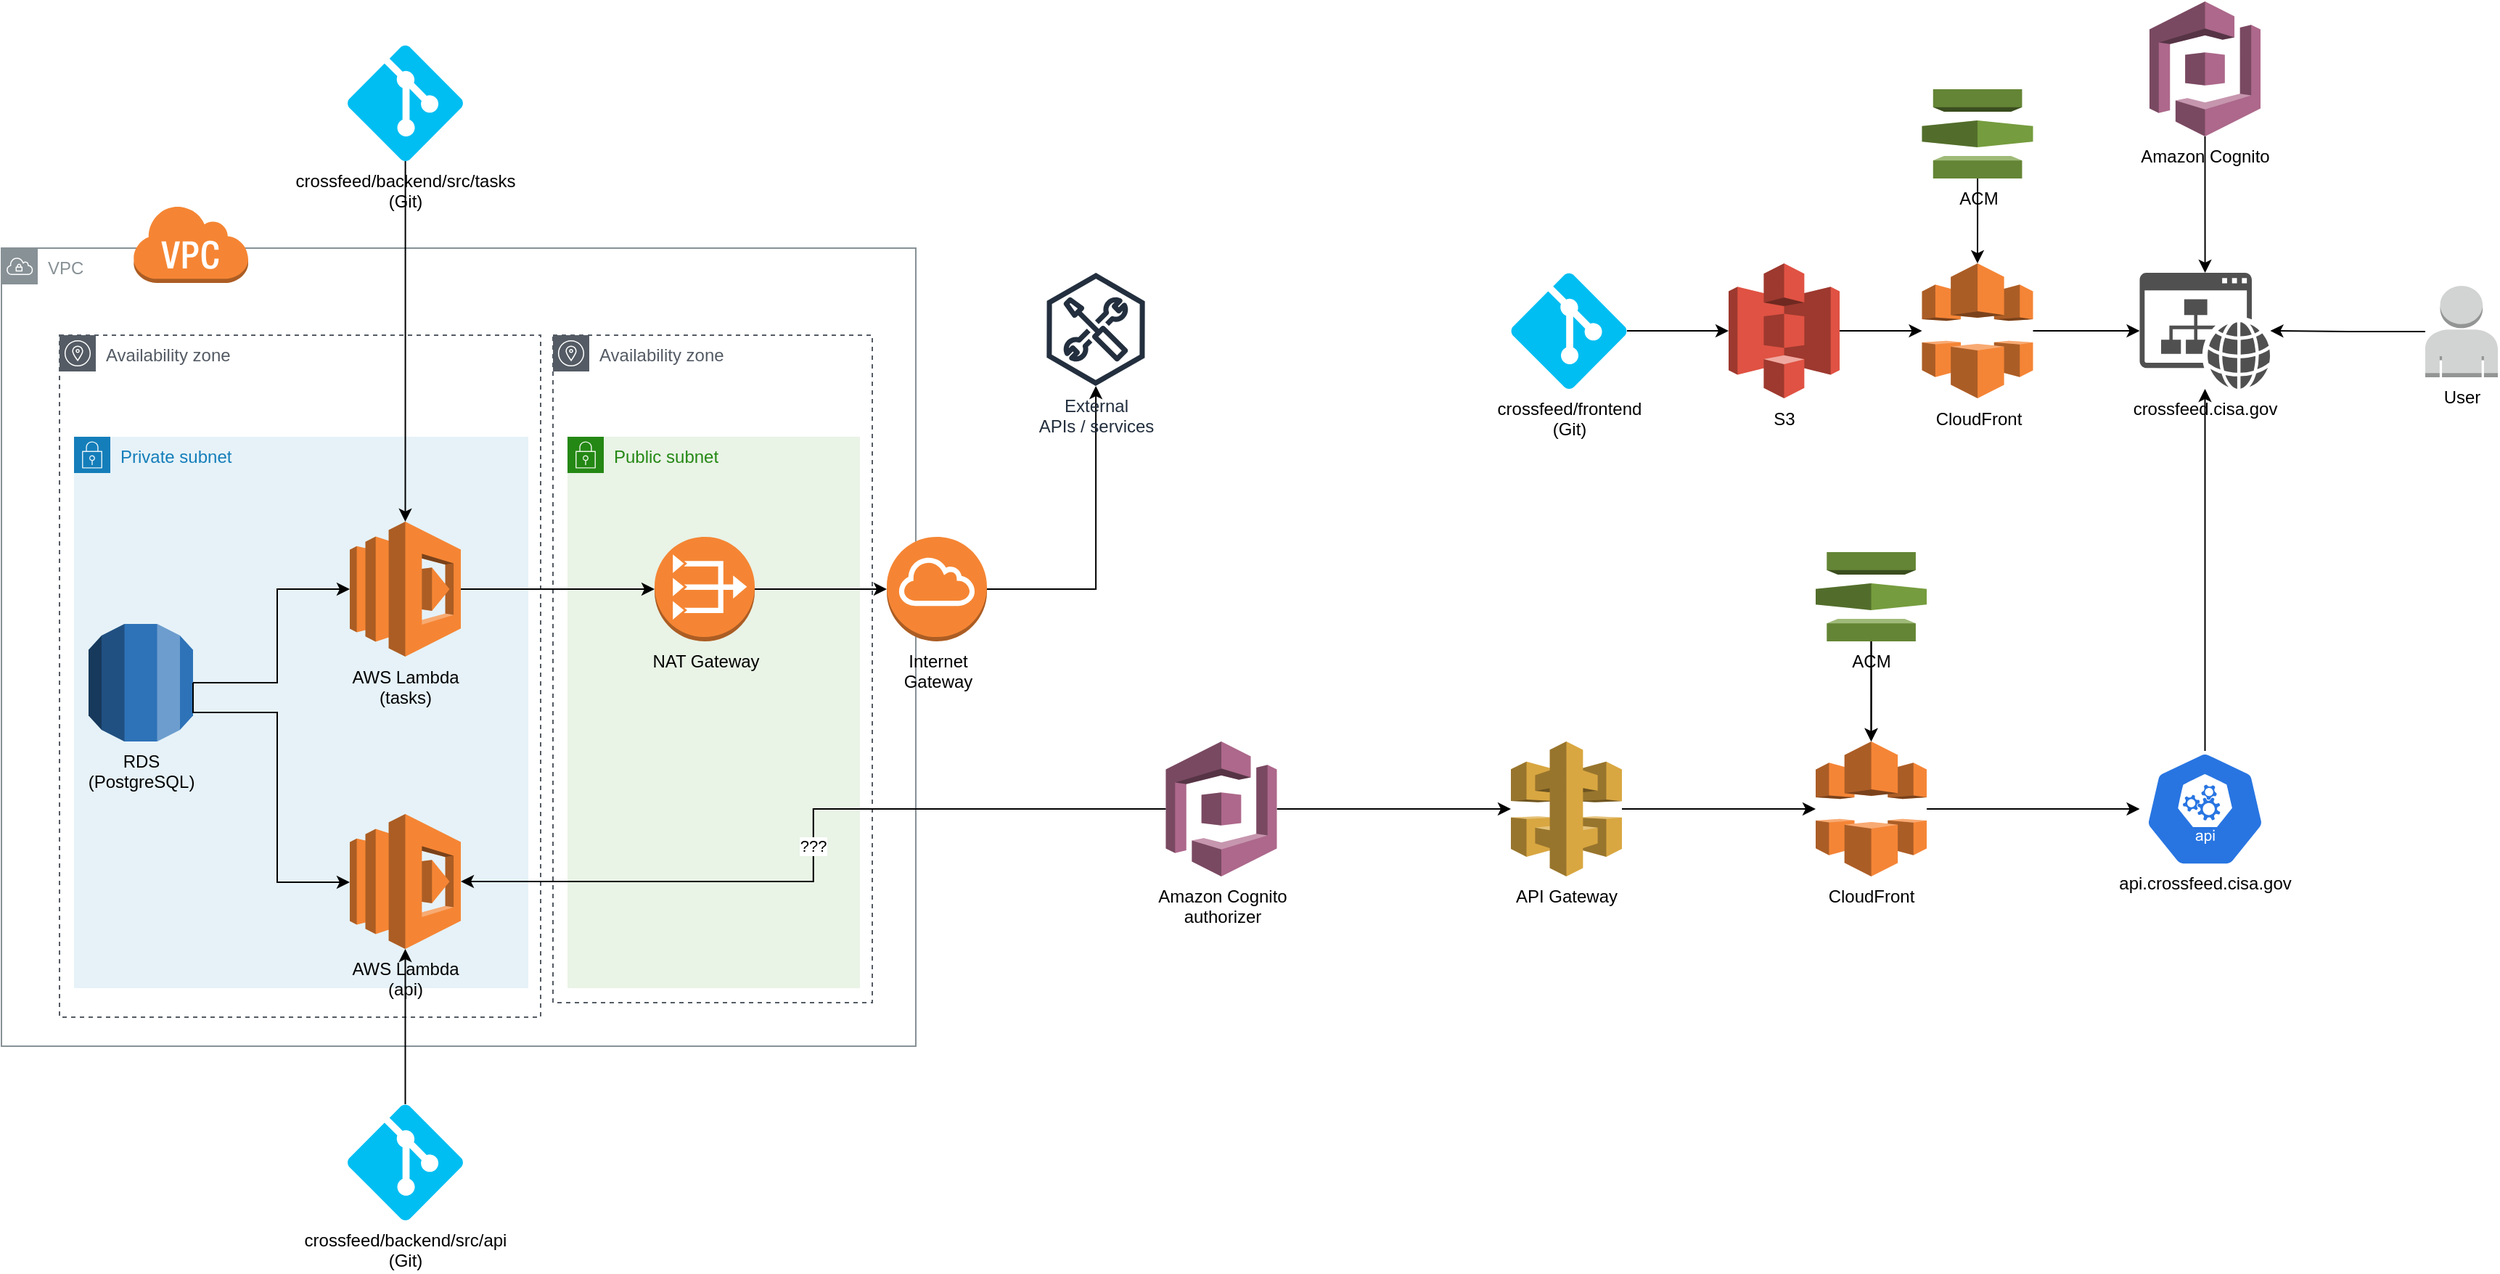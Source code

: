 <mxfile version="13.3.5" type="device"><diagram id="aEBbXo_w1Leq9LPv0APb" name="Page-1"><mxGraphModel dx="2430" dy="1204" grid="1" gridSize="10" guides="1" tooltips="1" connect="1" arrows="1" fold="1" page="1" pageScale="1" pageWidth="850" pageHeight="1100" math="0" shadow="0"><root><mxCell id="0"/><mxCell id="1" parent="0"/><mxCell id="e6rOwvvQkoEXDBLRBL09-20" value="VPC" style="outlineConnect=0;gradientColor=none;html=1;whiteSpace=wrap;fontSize=12;fontStyle=0;shape=mxgraph.aws4.group;grIcon=mxgraph.aws4.group_vpc;strokeColor=#879196;fillColor=none;verticalAlign=top;align=left;spacingLeft=30;fontColor=#879196;dashed=0;" vertex="1" parent="1"><mxGeometry x="-10" y="400" width="630" height="550" as="geometry"/></mxCell><mxCell id="e6rOwvvQkoEXDBLRBL09-15" value="Availability zone" style="outlineConnect=0;gradientColor=none;html=1;whiteSpace=wrap;fontSize=12;fontStyle=0;shape=mxgraph.aws4.group;grIcon=mxgraph.aws4.group_availability_zone;strokeColor=#545B64;fillColor=none;verticalAlign=top;align=left;spacingLeft=30;fontColor=#545B64;dashed=1;" vertex="1" parent="1"><mxGeometry x="370" y="460" width="220" height="460" as="geometry"/></mxCell><mxCell id="e6rOwvvQkoEXDBLRBL09-7" value="Public subnet" style="points=[[0,0],[0.25,0],[0.5,0],[0.75,0],[1,0],[1,0.25],[1,0.5],[1,0.75],[1,1],[0.75,1],[0.5,1],[0.25,1],[0,1],[0,0.75],[0,0.5],[0,0.25]];outlineConnect=0;gradientColor=none;html=1;whiteSpace=wrap;fontSize=12;fontStyle=0;shape=mxgraph.aws4.group;grIcon=mxgraph.aws4.group_security_group;grStroke=0;strokeColor=#248814;fillColor=#E9F3E6;verticalAlign=top;align=left;spacingLeft=30;fontColor=#248814;dashed=0;" vertex="1" parent="1"><mxGeometry x="380" y="530" width="201.5" height="380" as="geometry"/></mxCell><mxCell id="e6rOwvvQkoEXDBLRBL09-24" value="Availability zone" style="outlineConnect=0;gradientColor=none;html=1;whiteSpace=wrap;fontSize=12;fontStyle=0;shape=mxgraph.aws4.group;grIcon=mxgraph.aws4.group_availability_zone;strokeColor=#545B64;fillColor=none;verticalAlign=top;align=left;spacingLeft=30;fontColor=#545B64;dashed=1;" vertex="1" parent="1"><mxGeometry x="30" y="460" width="331.5" height="470" as="geometry"/></mxCell><mxCell id="e6rOwvvQkoEXDBLRBL09-66" style="edgeStyle=orthogonalEdgeStyle;rounded=0;orthogonalLoop=1;jettySize=auto;html=1;entryX=0;entryY=0.5;entryDx=0;entryDy=0;entryPerimeter=0;" edge="1" parent="1" source="e6rOwvvQkoEXDBLRBL09-1" target="e6rOwvvQkoEXDBLRBL09-2"><mxGeometry relative="1" as="geometry"/></mxCell><mxCell id="e6rOwvvQkoEXDBLRBL09-1" value="S3" style="outlineConnect=0;dashed=0;verticalLabelPosition=bottom;verticalAlign=top;align=center;html=1;shape=mxgraph.aws3.s3;fillColor=#E05243;gradientColor=none;" vertex="1" parent="1"><mxGeometry x="1180" y="410.5" width="76.5" height="93" as="geometry"/></mxCell><mxCell id="e6rOwvvQkoEXDBLRBL09-65" style="edgeStyle=orthogonalEdgeStyle;rounded=0;orthogonalLoop=1;jettySize=auto;html=1;" edge="1" parent="1" source="e6rOwvvQkoEXDBLRBL09-2" target="e6rOwvvQkoEXDBLRBL09-58"><mxGeometry relative="1" as="geometry"/></mxCell><mxCell id="e6rOwvvQkoEXDBLRBL09-2" value="CloudFront" style="outlineConnect=0;dashed=0;verticalLabelPosition=bottom;verticalAlign=top;align=center;html=1;shape=mxgraph.aws3.cloudfront;fillColor=#F58536;gradientColor=none;" vertex="1" parent="1"><mxGeometry x="1313.25" y="410.5" width="76.5" height="93" as="geometry"/></mxCell><mxCell id="e6rOwvvQkoEXDBLRBL09-47" style="edgeStyle=orthogonalEdgeStyle;rounded=0;orthogonalLoop=1;jettySize=auto;html=1;exitX=1;exitY=0.5;exitDx=0;exitDy=0;exitPerimeter=0;" edge="1" parent="1" source="e6rOwvvQkoEXDBLRBL09-4" target="e6rOwvvQkoEXDBLRBL09-43"><mxGeometry relative="1" as="geometry"/></mxCell><mxCell id="e6rOwvvQkoEXDBLRBL09-4" value="Amazon Cognito&lt;br&gt;authorizer" style="outlineConnect=0;dashed=0;verticalLabelPosition=bottom;verticalAlign=top;align=center;html=1;shape=mxgraph.aws3.cognito;fillColor=#AD688B;gradientColor=none;" vertex="1" parent="1"><mxGeometry x="792.25" y="740" width="76.5" height="93" as="geometry"/></mxCell><mxCell id="e6rOwvvQkoEXDBLRBL09-19" value="" style="outlineConnect=0;dashed=0;verticalLabelPosition=bottom;verticalAlign=top;align=center;html=1;shape=mxgraph.aws3.virtual_private_cloud;fillColor=#F58534;gradientColor=none;" vertex="1" parent="1"><mxGeometry x="80.5" y="370" width="79.5" height="54" as="geometry"/></mxCell><mxCell id="e6rOwvvQkoEXDBLRBL09-9" value="Private subnet" style="points=[[0,0],[0.25,0],[0.5,0],[0.75,0],[1,0],[1,0.25],[1,0.5],[1,0.75],[1,1],[0.75,1],[0.5,1],[0.25,1],[0,1],[0,0.75],[0,0.5],[0,0.25]];outlineConnect=0;gradientColor=none;html=1;whiteSpace=wrap;fontSize=12;fontStyle=0;shape=mxgraph.aws4.group;grIcon=mxgraph.aws4.group_security_group;grStroke=0;strokeColor=#147EBA;fillColor=#E6F2F8;verticalAlign=top;align=left;spacingLeft=30;fontColor=#147EBA;dashed=0;" vertex="1" parent="1"><mxGeometry x="40" y="530" width="313" height="380" as="geometry"/></mxCell><mxCell id="e6rOwvvQkoEXDBLRBL09-29" style="edgeStyle=orthogonalEdgeStyle;rounded=0;orthogonalLoop=1;jettySize=auto;html=1;entryX=0;entryY=0.5;entryDx=0;entryDy=0;entryPerimeter=0;" edge="1" parent="1" source="e6rOwvvQkoEXDBLRBL09-27" target="e6rOwvvQkoEXDBLRBL09-10"><mxGeometry relative="1" as="geometry"><Array as="points"><mxPoint x="180" y="699"/><mxPoint x="180" y="635"/></Array></mxGeometry></mxCell><mxCell id="e6rOwvvQkoEXDBLRBL09-30" style="edgeStyle=orthogonalEdgeStyle;rounded=0;orthogonalLoop=1;jettySize=auto;html=1;exitX=1;exitY=0.5;exitDx=0;exitDy=0;exitPerimeter=0;" edge="1" parent="1" source="e6rOwvvQkoEXDBLRBL09-10" target="e6rOwvvQkoEXDBLRBL09-13"><mxGeometry relative="1" as="geometry"/></mxCell><mxCell id="e6rOwvvQkoEXDBLRBL09-10" value="AWS Lambda&lt;br&gt;(tasks)" style="outlineConnect=0;dashed=0;verticalLabelPosition=bottom;verticalAlign=top;align=center;html=1;shape=mxgraph.aws3.lambda;fillColor=#F58534;gradientColor=none;" vertex="1" parent="1"><mxGeometry x="230" y="588.5" width="76.5" height="93" as="geometry"/></mxCell><mxCell id="e6rOwvvQkoEXDBLRBL09-27" value="RDS&lt;br&gt;(PostgreSQL)" style="outlineConnect=0;dashed=0;verticalLabelPosition=bottom;verticalAlign=top;align=center;html=1;shape=mxgraph.aws3.rds;fillColor=#2E73B8;gradientColor=none;" vertex="1" parent="1"><mxGeometry x="50" y="659" width="72" height="81" as="geometry"/></mxCell><mxCell id="e6rOwvvQkoEXDBLRBL09-13" value="NAT Gateway" style="outlineConnect=0;dashed=0;verticalLabelPosition=bottom;verticalAlign=top;align=center;html=1;shape=mxgraph.aws3.vpc_nat_gateway;fillColor=#F58534;gradientColor=none;" vertex="1" parent="1"><mxGeometry x="440" y="599" width="69" height="72" as="geometry"/></mxCell><mxCell id="e6rOwvvQkoEXDBLRBL09-93" style="edgeStyle=orthogonalEdgeStyle;rounded=0;orthogonalLoop=1;jettySize=auto;html=1;exitX=1;exitY=0.5;exitDx=0;exitDy=0;exitPerimeter=0;" edge="1" parent="1" source="e6rOwvvQkoEXDBLRBL09-21" target="e6rOwvvQkoEXDBLRBL09-57"><mxGeometry relative="1" as="geometry"/></mxCell><mxCell id="e6rOwvvQkoEXDBLRBL09-21" value="Internet&lt;br&gt;Gateway" style="outlineConnect=0;dashed=0;verticalLabelPosition=bottom;verticalAlign=top;align=center;html=1;shape=mxgraph.aws3.internet_gateway;fillColor=#F58534;gradientColor=none;" vertex="1" parent="1"><mxGeometry x="600" y="599" width="69" height="72" as="geometry"/></mxCell><mxCell id="e6rOwvvQkoEXDBLRBL09-34" style="edgeStyle=orthogonalEdgeStyle;rounded=0;orthogonalLoop=1;jettySize=auto;html=1;" edge="1" parent="1" source="e6rOwvvQkoEXDBLRBL09-13" target="e6rOwvvQkoEXDBLRBL09-21"><mxGeometry relative="1" as="geometry"><mxPoint x="509" y="635" as="sourcePoint"/><mxPoint x="720" y="565" as="targetPoint"/><Array as="points"><mxPoint x="610" y="635"/></Array></mxGeometry></mxCell><mxCell id="e6rOwvvQkoEXDBLRBL09-39" style="edgeStyle=orthogonalEdgeStyle;rounded=0;orthogonalLoop=1;jettySize=auto;html=1;exitX=1;exitY=0.5;exitDx=0;exitDy=0;exitPerimeter=0;" edge="1" parent="1" source="e6rOwvvQkoEXDBLRBL09-27" target="e6rOwvvQkoEXDBLRBL09-38"><mxGeometry relative="1" as="geometry"><Array as="points"><mxPoint x="122" y="720"/><mxPoint x="180" y="720"/><mxPoint x="180" y="837"/></Array></mxGeometry></mxCell><mxCell id="e6rOwvvQkoEXDBLRBL09-91" value="???" style="edgeStyle=orthogonalEdgeStyle;rounded=0;orthogonalLoop=1;jettySize=auto;html=1;entryX=1;entryY=0.5;entryDx=0;entryDy=0;entryPerimeter=0;" edge="1" parent="1" source="e6rOwvvQkoEXDBLRBL09-4" target="e6rOwvvQkoEXDBLRBL09-38"><mxGeometry relative="1" as="geometry"/></mxCell><mxCell id="e6rOwvvQkoEXDBLRBL09-38" value="AWS Lambda&lt;br&gt;(api)" style="outlineConnect=0;dashed=0;verticalLabelPosition=bottom;verticalAlign=top;align=center;html=1;shape=mxgraph.aws3.lambda;fillColor=#F58534;gradientColor=none;" vertex="1" parent="1"><mxGeometry x="230" y="790" width="76.5" height="93" as="geometry"/></mxCell><mxCell id="e6rOwvvQkoEXDBLRBL09-51" style="edgeStyle=orthogonalEdgeStyle;rounded=0;orthogonalLoop=1;jettySize=auto;html=1;entryX=0;entryY=0.5;entryDx=0;entryDy=0;entryPerimeter=0;" edge="1" parent="1" source="e6rOwvvQkoEXDBLRBL09-43" target="e6rOwvvQkoEXDBLRBL09-50"><mxGeometry relative="1" as="geometry"/></mxCell><mxCell id="e6rOwvvQkoEXDBLRBL09-43" value="API Gateway" style="outlineConnect=0;dashed=0;verticalLabelPosition=bottom;verticalAlign=top;align=center;html=1;shape=mxgraph.aws3.api_gateway;fillColor=#D9A741;gradientColor=none;" vertex="1" parent="1"><mxGeometry x="1030" y="740" width="76.5" height="93" as="geometry"/></mxCell><mxCell id="e6rOwvvQkoEXDBLRBL09-62" style="edgeStyle=orthogonalEdgeStyle;rounded=0;orthogonalLoop=1;jettySize=auto;html=1;exitX=1;exitY=0.5;exitDx=0;exitDy=0;exitPerimeter=0;" edge="1" parent="1" source="e6rOwvvQkoEXDBLRBL09-50" target="e6rOwvvQkoEXDBLRBL09-56"><mxGeometry relative="1" as="geometry"/></mxCell><mxCell id="e6rOwvvQkoEXDBLRBL09-50" value="CloudFront" style="outlineConnect=0;dashed=0;verticalLabelPosition=bottom;verticalAlign=top;align=center;html=1;shape=mxgraph.aws3.cloudfront;fillColor=#F58536;gradientColor=none;" vertex="1" parent="1"><mxGeometry x="1240" y="740" width="76.5" height="93" as="geometry"/></mxCell><mxCell id="e6rOwvvQkoEXDBLRBL09-55" style="edgeStyle=orthogonalEdgeStyle;rounded=0;orthogonalLoop=1;jettySize=auto;html=1;exitX=0.5;exitY=1;exitDx=0;exitDy=0;exitPerimeter=0;" edge="1" parent="1" source="e6rOwvvQkoEXDBLRBL09-52" target="e6rOwvvQkoEXDBLRBL09-50"><mxGeometry relative="1" as="geometry"/></mxCell><mxCell id="e6rOwvvQkoEXDBLRBL09-59" value="" style="edgeStyle=orthogonalEdgeStyle;rounded=0;orthogonalLoop=1;jettySize=auto;html=1;" edge="1" parent="1" source="e6rOwvvQkoEXDBLRBL09-52" target="e6rOwvvQkoEXDBLRBL09-50"><mxGeometry relative="1" as="geometry"/></mxCell><mxCell id="e6rOwvvQkoEXDBLRBL09-52" value="ACM" style="outlineConnect=0;dashed=0;verticalLabelPosition=bottom;verticalAlign=top;align=center;html=1;shape=mxgraph.aws3.certificate_manager;fillColor=#759C3E;gradientColor=none;" vertex="1" parent="1"><mxGeometry x="1240" y="609.5" width="76.5" height="61.5" as="geometry"/></mxCell><mxCell id="e6rOwvvQkoEXDBLRBL09-79" style="edgeStyle=orthogonalEdgeStyle;rounded=0;orthogonalLoop=1;jettySize=auto;html=1;exitX=0.5;exitY=0;exitDx=0;exitDy=0;exitPerimeter=0;" edge="1" parent="1" source="e6rOwvvQkoEXDBLRBL09-56" target="e6rOwvvQkoEXDBLRBL09-58"><mxGeometry relative="1" as="geometry"/></mxCell><mxCell id="e6rOwvvQkoEXDBLRBL09-56" value="&lt;br&gt;&lt;br&gt;&lt;br&gt;&lt;br&gt;&lt;br&gt;&lt;br&gt;&lt;br&gt;api.crossfeed.cisa.gov" style="html=1;dashed=0;whitespace=wrap;fillColor=#2875E2;strokeColor=#ffffff;points=[[0.005,0.63,0],[0.1,0.2,0],[0.9,0.2,0],[0.5,0,0],[0.995,0.63,0],[0.72,0.99,0],[0.5,1,0],[0.28,0.99,0]];shape=mxgraph.kubernetes.icon;prIcon=api" vertex="1" parent="1"><mxGeometry x="1463.25" y="746.5" width="90" height="80" as="geometry"/></mxCell><mxCell id="e6rOwvvQkoEXDBLRBL09-57" value="External&lt;br&gt;APIs / services" style="outlineConnect=0;fontColor=#232F3E;gradientColor=none;fillColor=#232F3E;strokeColor=none;dashed=0;verticalLabelPosition=bottom;verticalAlign=top;align=center;html=1;fontSize=12;fontStyle=0;aspect=fixed;pointerEvents=1;shape=mxgraph.aws4.external_toolkit;" vertex="1" parent="1"><mxGeometry x="710" y="417" width="68" height="78" as="geometry"/></mxCell><mxCell id="e6rOwvvQkoEXDBLRBL09-58" value="crossfeed.cisa.gov" style="pointerEvents=1;shadow=0;dashed=0;html=1;strokeColor=none;fillColor=#505050;labelPosition=center;verticalLabelPosition=bottom;verticalAlign=top;outlineConnect=0;align=center;shape=mxgraph.office.concepts.website;" vertex="1" parent="1"><mxGeometry x="1463.25" y="417" width="90" height="80" as="geometry"/></mxCell><mxCell id="e6rOwvvQkoEXDBLRBL09-60" value="" style="edgeStyle=orthogonalEdgeStyle;rounded=0;orthogonalLoop=1;jettySize=auto;html=1;entryX=0.5;entryY=0;entryDx=0;entryDy=0;entryPerimeter=0;" edge="1" parent="1" source="e6rOwvvQkoEXDBLRBL09-61" target="e6rOwvvQkoEXDBLRBL09-2"><mxGeometry relative="1" as="geometry"><mxPoint x="1364.5" y="434" as="targetPoint"/></mxGeometry></mxCell><mxCell id="e6rOwvvQkoEXDBLRBL09-61" value="ACM" style="outlineConnect=0;dashed=0;verticalLabelPosition=bottom;verticalAlign=top;align=center;html=1;shape=mxgraph.aws3.certificate_manager;fillColor=#759C3E;gradientColor=none;" vertex="1" parent="1"><mxGeometry x="1313.25" y="290.5" width="76.5" height="61.5" as="geometry"/></mxCell><mxCell id="e6rOwvvQkoEXDBLRBL09-64" style="edgeStyle=orthogonalEdgeStyle;rounded=0;orthogonalLoop=1;jettySize=auto;html=1;" edge="1" parent="1" source="e6rOwvvQkoEXDBLRBL09-63" target="e6rOwvvQkoEXDBLRBL09-58"><mxGeometry relative="1" as="geometry"/></mxCell><mxCell id="e6rOwvvQkoEXDBLRBL09-63" value="User" style="outlineConnect=0;dashed=0;verticalLabelPosition=bottom;verticalAlign=top;align=center;html=1;shape=mxgraph.aws3.user;fillColor=#D2D3D3;gradientColor=none;" vertex="1" parent="1"><mxGeometry x="1660" y="426" width="50" height="63" as="geometry"/></mxCell><mxCell id="e6rOwvvQkoEXDBLRBL09-68" style="edgeStyle=orthogonalEdgeStyle;rounded=0;orthogonalLoop=1;jettySize=auto;html=1;" edge="1" parent="1" source="e6rOwvvQkoEXDBLRBL09-67" target="e6rOwvvQkoEXDBLRBL09-1"><mxGeometry relative="1" as="geometry"/></mxCell><mxCell id="e6rOwvvQkoEXDBLRBL09-67" value="crossfeed/frontend&lt;br&gt;(Git)" style="verticalLabelPosition=bottom;html=1;verticalAlign=top;align=center;strokeColor=none;fillColor=#00BEF2;shape=mxgraph.azure.git_repository;" vertex="1" parent="1"><mxGeometry x="1030" y="417" width="80" height="80" as="geometry"/></mxCell><mxCell id="e6rOwvvQkoEXDBLRBL09-78" style="edgeStyle=orthogonalEdgeStyle;rounded=0;orthogonalLoop=1;jettySize=auto;html=1;" edge="1" parent="1" source="e6rOwvvQkoEXDBLRBL09-77" target="e6rOwvvQkoEXDBLRBL09-58"><mxGeometry relative="1" as="geometry"/></mxCell><mxCell id="e6rOwvvQkoEXDBLRBL09-77" value="Amazon Cognito" style="outlineConnect=0;dashed=0;verticalLabelPosition=bottom;verticalAlign=top;align=center;html=1;shape=mxgraph.aws3.cognito;fillColor=#AD688B;gradientColor=none;" vertex="1" parent="1"><mxGeometry x="1470" y="230" width="76.5" height="93" as="geometry"/></mxCell><mxCell id="e6rOwvvQkoEXDBLRBL09-81" style="edgeStyle=orthogonalEdgeStyle;rounded=0;orthogonalLoop=1;jettySize=auto;html=1;" edge="1" parent="1" source="e6rOwvvQkoEXDBLRBL09-80" target="e6rOwvvQkoEXDBLRBL09-10"><mxGeometry relative="1" as="geometry"/></mxCell><mxCell id="e6rOwvvQkoEXDBLRBL09-80" value="crossfeed/backend/src/tasks&lt;br&gt;(Git)" style="verticalLabelPosition=bottom;html=1;verticalAlign=top;align=center;strokeColor=none;fillColor=#00BEF2;shape=mxgraph.azure.git_repository;" vertex="1" parent="1"><mxGeometry x="228.25" y="260" width="80" height="80" as="geometry"/></mxCell><mxCell id="e6rOwvvQkoEXDBLRBL09-83" style="edgeStyle=orthogonalEdgeStyle;rounded=0;orthogonalLoop=1;jettySize=auto;html=1;entryX=0.5;entryY=1;entryDx=0;entryDy=0;entryPerimeter=0;" edge="1" parent="1" source="e6rOwvvQkoEXDBLRBL09-82" target="e6rOwvvQkoEXDBLRBL09-38"><mxGeometry relative="1" as="geometry"/></mxCell><mxCell id="e6rOwvvQkoEXDBLRBL09-82" value="crossfeed/backend/src/api&lt;br&gt;(Git)" style="verticalLabelPosition=bottom;html=1;verticalAlign=top;align=center;strokeColor=none;fillColor=#00BEF2;shape=mxgraph.azure.git_repository;" vertex="1" parent="1"><mxGeometry x="228.25" y="990" width="80" height="80" as="geometry"/></mxCell></root></mxGraphModel></diagram></mxfile>